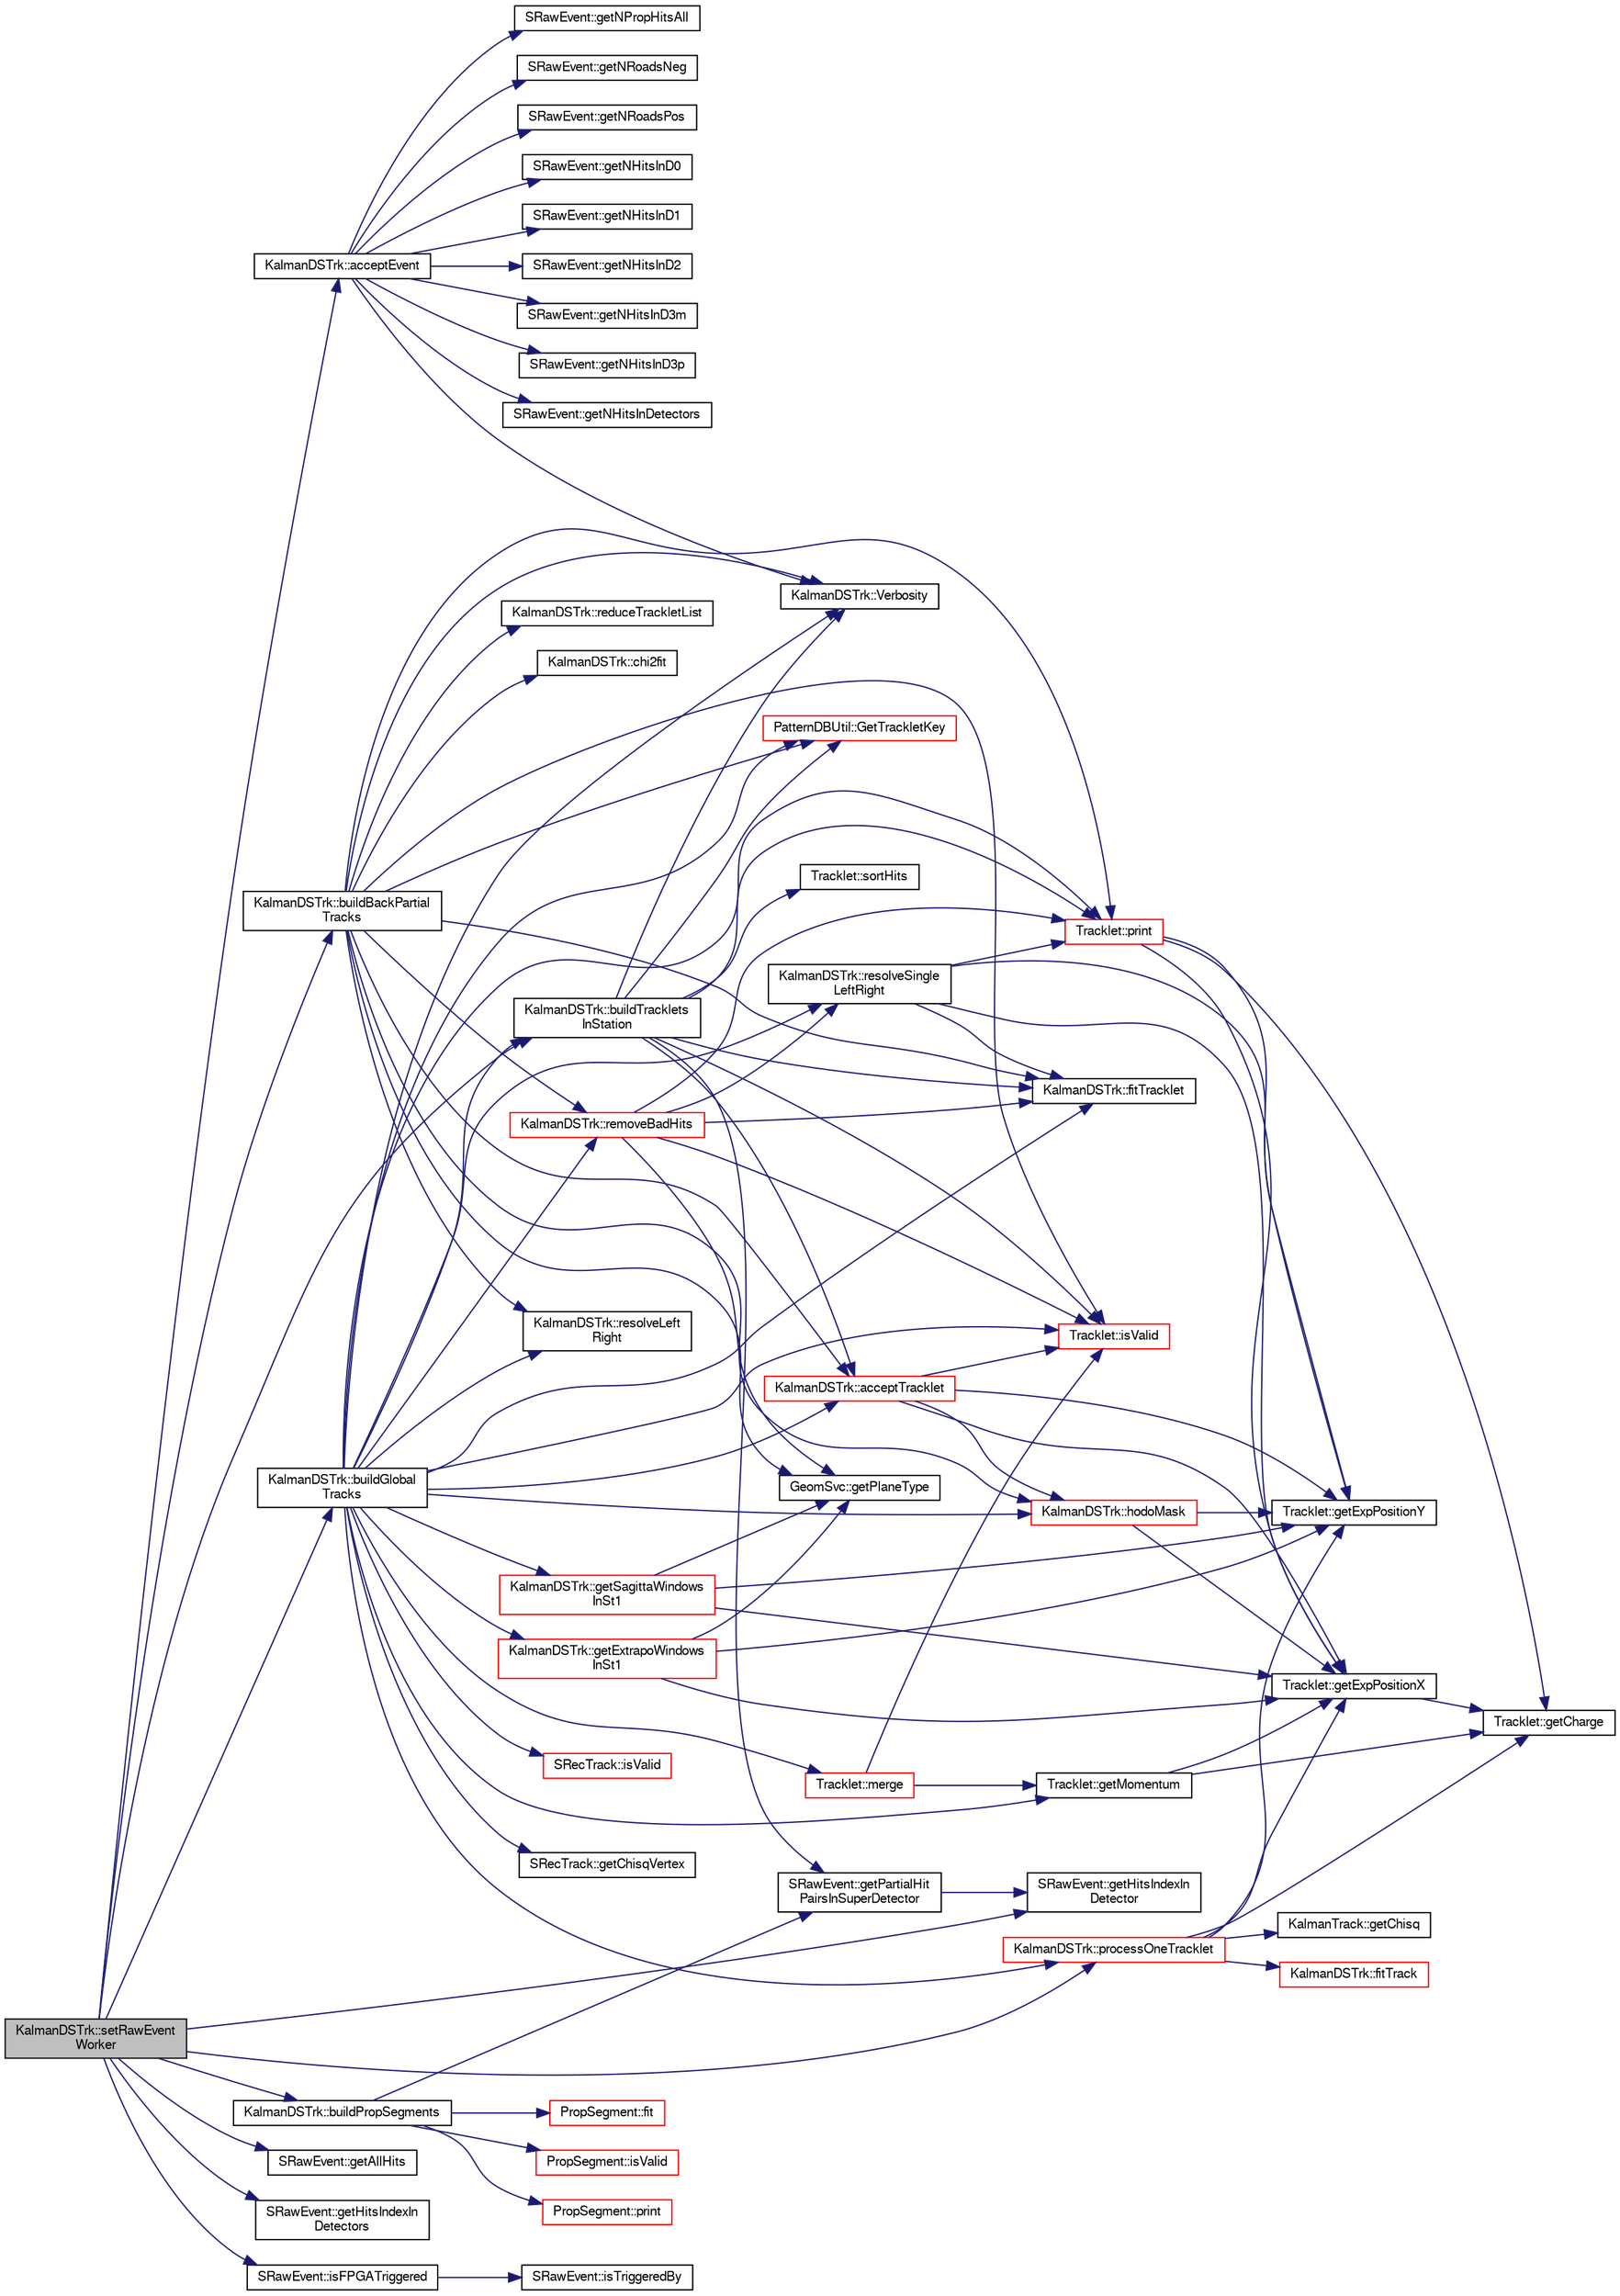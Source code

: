 digraph "KalmanDSTrk::setRawEventWorker"
{
  bgcolor="transparent";
  edge [fontname="FreeSans",fontsize="10",labelfontname="FreeSans",labelfontsize="10"];
  node [fontname="FreeSans",fontsize="10",shape=record];
  rankdir="LR";
  Node1 [label="KalmanDSTrk::setRawEvent\lWorker",height=0.2,width=0.4,color="black", fillcolor="grey75", style="filled" fontcolor="black"];
  Node1 -> Node2 [color="midnightblue",fontsize="10",style="solid",fontname="FreeSans"];
  Node2 [label="KalmanDSTrk::acceptEvent",height=0.2,width=0.4,color="black",URL="$db/daa/classKalmanDSTrk.html#a46465ba7b2d935c327e745d75e84e987"];
  Node2 -> Node3 [color="midnightblue",fontsize="10",style="solid",fontname="FreeSans"];
  Node3 [label="SRawEvent::getNHitsInD0",height=0.2,width=0.4,color="black",URL="$d5/d83/classSRawEvent.html#a84f2a0a27b8d7199dcfa8646c7329dc9"];
  Node2 -> Node4 [color="midnightblue",fontsize="10",style="solid",fontname="FreeSans"];
  Node4 [label="SRawEvent::getNHitsInD1",height=0.2,width=0.4,color="black",URL="$d5/d83/classSRawEvent.html#ac10b1d4d7c1fde5b3e03fc2aa9971913"];
  Node2 -> Node5 [color="midnightblue",fontsize="10",style="solid",fontname="FreeSans"];
  Node5 [label="SRawEvent::getNHitsInD2",height=0.2,width=0.4,color="black",URL="$d5/d83/classSRawEvent.html#a1238414467b0d6c43cc758d02b534735"];
  Node2 -> Node6 [color="midnightblue",fontsize="10",style="solid",fontname="FreeSans"];
  Node6 [label="SRawEvent::getNHitsInD3m",height=0.2,width=0.4,color="black",URL="$d5/d83/classSRawEvent.html#a7c85d67df3f2574239ec029c7bfcb8d1"];
  Node2 -> Node7 [color="midnightblue",fontsize="10",style="solid",fontname="FreeSans"];
  Node7 [label="SRawEvent::getNHitsInD3p",height=0.2,width=0.4,color="black",URL="$d5/d83/classSRawEvent.html#a601369467e3de8acba7805a423d18170"];
  Node2 -> Node8 [color="midnightblue",fontsize="10",style="solid",fontname="FreeSans"];
  Node8 [label="SRawEvent::getNHitsInDetectors",height=0.2,width=0.4,color="black",URL="$d5/d83/classSRawEvent.html#ae4c7a5d280af8b58c18c2a1418b6fbbf"];
  Node2 -> Node9 [color="midnightblue",fontsize="10",style="solid",fontname="FreeSans"];
  Node9 [label="SRawEvent::getNPropHitsAll",height=0.2,width=0.4,color="black",URL="$d5/d83/classSRawEvent.html#a1e355c6faa8ee118d23dcc4e30ed65a7"];
  Node2 -> Node10 [color="midnightblue",fontsize="10",style="solid",fontname="FreeSans"];
  Node10 [label="SRawEvent::getNRoadsNeg",height=0.2,width=0.4,color="black",URL="$d5/d83/classSRawEvent.html#a3154afa4fc43e08609234da5399a4eb9"];
  Node2 -> Node11 [color="midnightblue",fontsize="10",style="solid",fontname="FreeSans"];
  Node11 [label="SRawEvent::getNRoadsPos",height=0.2,width=0.4,color="black",URL="$d5/d83/classSRawEvent.html#aa173a02ca8df4bf08b3cda92d20402a7"];
  Node2 -> Node12 [color="midnightblue",fontsize="10",style="solid",fontname="FreeSans"];
  Node12 [label="KalmanDSTrk::Verbosity",height=0.2,width=0.4,color="black",URL="$db/daa/classKalmanDSTrk.html#a27c1f448833fb11030e9e14edaab1de4"];
  Node1 -> Node13 [color="midnightblue",fontsize="10",style="solid",fontname="FreeSans"];
  Node13 [label="KalmanDSTrk::buildBackPartial\lTracks",height=0.2,width=0.4,color="black",URL="$db/daa/classKalmanDSTrk.html#a1d246a6aacb8828783f887e82bb74cd1"];
  Node13 -> Node14 [color="midnightblue",fontsize="10",style="solid",fontname="FreeSans"];
  Node14 [label="KalmanDSTrk::acceptTracklet",height=0.2,width=0.4,color="red",URL="$db/daa/classKalmanDSTrk.html#ac07dbe14e15a8c5fbbca52c118865d33"];
  Node14 -> Node15 [color="midnightblue",fontsize="10",style="solid",fontname="FreeSans"];
  Node15 [label="Tracklet::getExpPositionX",height=0.2,width=0.4,color="black",URL="$d2/d26/classTracklet.html#a34dc65d53a8d13dd4f2cf35ee7f24573"];
  Node15 -> Node16 [color="midnightblue",fontsize="10",style="solid",fontname="FreeSans"];
  Node16 [label="Tracklet::getCharge",height=0.2,width=0.4,color="black",URL="$d2/d26/classTracklet.html#a1f2be06375c110356dabc35f1033ea73"];
  Node14 -> Node17 [color="midnightblue",fontsize="10",style="solid",fontname="FreeSans"];
  Node17 [label="Tracklet::getExpPositionY",height=0.2,width=0.4,color="black",URL="$d2/d26/classTracklet.html#acfa229de89a95c51f515f9fec5763108"];
  Node14 -> Node18 [color="midnightblue",fontsize="10",style="solid",fontname="FreeSans"];
  Node18 [label="KalmanDSTrk::hodoMask",height=0.2,width=0.4,color="red",URL="$db/daa/classKalmanDSTrk.html#ad56551b49302a8483ec62d2e5b830085"];
  Node18 -> Node15 [color="midnightblue",fontsize="10",style="solid",fontname="FreeSans"];
  Node18 -> Node17 [color="midnightblue",fontsize="10",style="solid",fontname="FreeSans"];
  Node14 -> Node19 [color="midnightblue",fontsize="10",style="solid",fontname="FreeSans"];
  Node19 [label="Tracklet::isValid",height=0.2,width=0.4,color="red",URL="$d2/d26/classTracklet.html#aca9d101f5ea9336e2e64e9417735b960",tooltip="isValid returns non zero if object contains vailid data "];
  Node13 -> Node20 [color="midnightblue",fontsize="10",style="solid",fontname="FreeSans"];
  Node20 [label="KalmanDSTrk::chi2fit",height=0.2,width=0.4,color="black",URL="$db/daa/classKalmanDSTrk.html#a09765880f77c3455666b6e4504aeeae4"];
  Node13 -> Node21 [color="midnightblue",fontsize="10",style="solid",fontname="FreeSans"];
  Node21 [label="KalmanDSTrk::fitTracklet",height=0.2,width=0.4,color="black",URL="$db/daa/classKalmanDSTrk.html#a7f85c61feb66250b806bbeb6b2b71ff1"];
  Node13 -> Node22 [color="midnightblue",fontsize="10",style="solid",fontname="FreeSans"];
  Node22 [label="GeomSvc::getPlaneType",height=0.2,width=0.4,color="black",URL="$d0/da0/classGeomSvc.html#ac22b1c50a84423eb7aa7792595c2fca1"];
  Node13 -> Node23 [color="midnightblue",fontsize="10",style="solid",fontname="FreeSans"];
  Node23 [label="PatternDBUtil::GetTrackletKey",height=0.2,width=0.4,color="red",URL="$d2/d0e/classPatternDBUtil.html#aed9e2391bc8fb196796eacee685ef5db"];
  Node13 -> Node18 [color="midnightblue",fontsize="10",style="solid",fontname="FreeSans"];
  Node13 -> Node19 [color="midnightblue",fontsize="10",style="solid",fontname="FreeSans"];
  Node13 -> Node24 [color="midnightblue",fontsize="10",style="solid",fontname="FreeSans"];
  Node24 [label="Tracklet::print",height=0.2,width=0.4,color="red",URL="$d2/d26/classTracklet.html#ae35d72a1a17879f996f97a31df948db4"];
  Node24 -> Node16 [color="midnightblue",fontsize="10",style="solid",fontname="FreeSans"];
  Node24 -> Node15 [color="midnightblue",fontsize="10",style="solid",fontname="FreeSans"];
  Node24 -> Node17 [color="midnightblue",fontsize="10",style="solid",fontname="FreeSans"];
  Node13 -> Node25 [color="midnightblue",fontsize="10",style="solid",fontname="FreeSans"];
  Node25 [label="KalmanDSTrk::reduceTrackletList",height=0.2,width=0.4,color="black",URL="$db/daa/classKalmanDSTrk.html#af5c2d3174a10c0d0d0e8b44e4559242e"];
  Node13 -> Node26 [color="midnightblue",fontsize="10",style="solid",fontname="FreeSans"];
  Node26 [label="KalmanDSTrk::removeBadHits",height=0.2,width=0.4,color="red",URL="$db/daa/classKalmanDSTrk.html#a3f6e88dab44e27eebd46211c27a144ec"];
  Node26 -> Node21 [color="midnightblue",fontsize="10",style="solid",fontname="FreeSans"];
  Node26 -> Node22 [color="midnightblue",fontsize="10",style="solid",fontname="FreeSans"];
  Node26 -> Node19 [color="midnightblue",fontsize="10",style="solid",fontname="FreeSans"];
  Node26 -> Node24 [color="midnightblue",fontsize="10",style="solid",fontname="FreeSans"];
  Node26 -> Node27 [color="midnightblue",fontsize="10",style="solid",fontname="FreeSans"];
  Node27 [label="KalmanDSTrk::resolveSingle\lLeftRight",height=0.2,width=0.4,color="black",URL="$db/daa/classKalmanDSTrk.html#a21fe29527e13bd2493781fc87c8c3a61"];
  Node27 -> Node21 [color="midnightblue",fontsize="10",style="solid",fontname="FreeSans"];
  Node27 -> Node15 [color="midnightblue",fontsize="10",style="solid",fontname="FreeSans"];
  Node27 -> Node17 [color="midnightblue",fontsize="10",style="solid",fontname="FreeSans"];
  Node27 -> Node24 [color="midnightblue",fontsize="10",style="solid",fontname="FreeSans"];
  Node13 -> Node28 [color="midnightblue",fontsize="10",style="solid",fontname="FreeSans"];
  Node28 [label="KalmanDSTrk::resolveLeft\lRight",height=0.2,width=0.4,color="black",URL="$db/daa/classKalmanDSTrk.html#a6b601939c8c3b95a8a4df5b4a25f550e"];
  Node13 -> Node12 [color="midnightblue",fontsize="10",style="solid",fontname="FreeSans"];
  Node1 -> Node29 [color="midnightblue",fontsize="10",style="solid",fontname="FreeSans"];
  Node29 [label="KalmanDSTrk::buildGlobal\lTracks",height=0.2,width=0.4,color="black",URL="$db/daa/classKalmanDSTrk.html#adf4981f081f2606bf3412851eaa62eb0"];
  Node29 -> Node14 [color="midnightblue",fontsize="10",style="solid",fontname="FreeSans"];
  Node29 -> Node30 [color="midnightblue",fontsize="10",style="solid",fontname="FreeSans"];
  Node30 [label="KalmanDSTrk::buildTracklets\lInStation",height=0.2,width=0.4,color="black",URL="$db/daa/classKalmanDSTrk.html#ab77ac8dc274c5df2658d12c96494d29e",tooltip="Tracklet finding stuff. "];
  Node30 -> Node14 [color="midnightblue",fontsize="10",style="solid",fontname="FreeSans"];
  Node30 -> Node21 [color="midnightblue",fontsize="10",style="solid",fontname="FreeSans"];
  Node30 -> Node31 [color="midnightblue",fontsize="10",style="solid",fontname="FreeSans"];
  Node31 [label="SRawEvent::getPartialHit\lPairsInSuperDetector",height=0.2,width=0.4,color="black",URL="$d5/d83/classSRawEvent.html#a33468312a0fdd8ebe82ce5f56ce0f1c8"];
  Node31 -> Node32 [color="midnightblue",fontsize="10",style="solid",fontname="FreeSans"];
  Node32 [label="SRawEvent::getHitsIndexIn\lDetector",height=0.2,width=0.4,color="black",URL="$d5/d83/classSRawEvent.html#acf9e10bcf22a77325de8cfc82dc772e0",tooltip="Gets. "];
  Node30 -> Node23 [color="midnightblue",fontsize="10",style="solid",fontname="FreeSans"];
  Node30 -> Node19 [color="midnightblue",fontsize="10",style="solid",fontname="FreeSans"];
  Node30 -> Node24 [color="midnightblue",fontsize="10",style="solid",fontname="FreeSans"];
  Node30 -> Node33 [color="midnightblue",fontsize="10",style="solid",fontname="FreeSans"];
  Node33 [label="Tracklet::sortHits",height=0.2,width=0.4,color="black",URL="$d2/d26/classTracklet.html#a517e8e0a3ccc7678ef2a0cdfa5f7168d"];
  Node30 -> Node12 [color="midnightblue",fontsize="10",style="solid",fontname="FreeSans"];
  Node29 -> Node21 [color="midnightblue",fontsize="10",style="solid",fontname="FreeSans"];
  Node29 -> Node34 [color="midnightblue",fontsize="10",style="solid",fontname="FreeSans"];
  Node34 [label="SRecTrack::getChisqVertex",height=0.2,width=0.4,color="black",URL="$d6/db1/classSRecTrack.html#afd6e6845e0b2b8a6ff5f0c5af61abb55"];
  Node29 -> Node35 [color="midnightblue",fontsize="10",style="solid",fontname="FreeSans"];
  Node35 [label="KalmanDSTrk::getExtrapoWindows\lInSt1",height=0.2,width=0.4,color="red",URL="$db/daa/classKalmanDSTrk.html#acbf1658718f2fbe59d795d6f41a20027"];
  Node35 -> Node15 [color="midnightblue",fontsize="10",style="solid",fontname="FreeSans"];
  Node35 -> Node17 [color="midnightblue",fontsize="10",style="solid",fontname="FreeSans"];
  Node35 -> Node22 [color="midnightblue",fontsize="10",style="solid",fontname="FreeSans"];
  Node29 -> Node36 [color="midnightblue",fontsize="10",style="solid",fontname="FreeSans"];
  Node36 [label="Tracklet::getMomentum",height=0.2,width=0.4,color="black",URL="$d2/d26/classTracklet.html#a766bdd8c80191d06012bb3d0b7d8c889"];
  Node36 -> Node16 [color="midnightblue",fontsize="10",style="solid",fontname="FreeSans"];
  Node36 -> Node15 [color="midnightblue",fontsize="10",style="solid",fontname="FreeSans"];
  Node29 -> Node37 [color="midnightblue",fontsize="10",style="solid",fontname="FreeSans"];
  Node37 [label="KalmanDSTrk::getSagittaWindows\lInSt1",height=0.2,width=0.4,color="red",URL="$db/daa/classKalmanDSTrk.html#a9478d29eb6c32ab6a465c6f9eed0f060"];
  Node37 -> Node15 [color="midnightblue",fontsize="10",style="solid",fontname="FreeSans"];
  Node37 -> Node17 [color="midnightblue",fontsize="10",style="solid",fontname="FreeSans"];
  Node37 -> Node22 [color="midnightblue",fontsize="10",style="solid",fontname="FreeSans"];
  Node29 -> Node23 [color="midnightblue",fontsize="10",style="solid",fontname="FreeSans"];
  Node29 -> Node18 [color="midnightblue",fontsize="10",style="solid",fontname="FreeSans"];
  Node29 -> Node38 [color="midnightblue",fontsize="10",style="solid",fontname="FreeSans"];
  Node38 [label="SRecTrack::isValid",height=0.2,width=0.4,color="red",URL="$d6/db1/classSRecTrack.html#a698b0cb0c6ebd209a0eeb514cc83a95e",tooltip="isValid returns non zero if object contains vailid data "];
  Node29 -> Node19 [color="midnightblue",fontsize="10",style="solid",fontname="FreeSans"];
  Node29 -> Node39 [color="midnightblue",fontsize="10",style="solid",fontname="FreeSans"];
  Node39 [label="Tracklet::merge",height=0.2,width=0.4,color="red",URL="$d2/d26/classTracklet.html#aee5b5f15d7f0485b9bb3897defcea876"];
  Node39 -> Node36 [color="midnightblue",fontsize="10",style="solid",fontname="FreeSans"];
  Node39 -> Node19 [color="midnightblue",fontsize="10",style="solid",fontname="FreeSans"];
  Node29 -> Node24 [color="midnightblue",fontsize="10",style="solid",fontname="FreeSans"];
  Node29 -> Node40 [color="midnightblue",fontsize="10",style="solid",fontname="FreeSans"];
  Node40 [label="KalmanDSTrk::processOneTracklet",height=0.2,width=0.4,color="red",URL="$db/daa/classKalmanDSTrk.html#ace95cba717e2c3b24dfb46e8d458f61a",tooltip="Track fitting stuff. "];
  Node40 -> Node41 [color="midnightblue",fontsize="10",style="solid",fontname="FreeSans"];
  Node41 [label="KalmanDSTrk::fitTrack",height=0.2,width=0.4,color="red",URL="$db/daa/classKalmanDSTrk.html#a6ef1da3cf3344ef3215f9618c1cfe21f"];
  Node40 -> Node16 [color="midnightblue",fontsize="10",style="solid",fontname="FreeSans"];
  Node40 -> Node42 [color="midnightblue",fontsize="10",style="solid",fontname="FreeSans"];
  Node42 [label="KalmanTrack::getChisq",height=0.2,width=0.4,color="black",URL="$d9/dc3/classKalmanTrack.html#ad5ef74d239b6c85ca6b3533866f72781"];
  Node40 -> Node15 [color="midnightblue",fontsize="10",style="solid",fontname="FreeSans"];
  Node40 -> Node17 [color="midnightblue",fontsize="10",style="solid",fontname="FreeSans"];
  Node29 -> Node26 [color="midnightblue",fontsize="10",style="solid",fontname="FreeSans"];
  Node29 -> Node28 [color="midnightblue",fontsize="10",style="solid",fontname="FreeSans"];
  Node29 -> Node27 [color="midnightblue",fontsize="10",style="solid",fontname="FreeSans"];
  Node29 -> Node12 [color="midnightblue",fontsize="10",style="solid",fontname="FreeSans"];
  Node1 -> Node43 [color="midnightblue",fontsize="10",style="solid",fontname="FreeSans"];
  Node43 [label="KalmanDSTrk::buildPropSegments",height=0.2,width=0.4,color="black",URL="$db/daa/classKalmanDSTrk.html#ac715ce9ee791825f2f65dfd77e6909ba"];
  Node43 -> Node44 [color="midnightblue",fontsize="10",style="solid",fontname="FreeSans"];
  Node44 [label="PropSegment::fit",height=0.2,width=0.4,color="red",URL="$d0/d1e/classPropSegment.html#a50efd15badce32c007c6e1178b2ce977"];
  Node43 -> Node31 [color="midnightblue",fontsize="10",style="solid",fontname="FreeSans"];
  Node43 -> Node45 [color="midnightblue",fontsize="10",style="solid",fontname="FreeSans"];
  Node45 [label="PropSegment::isValid",height=0.2,width=0.4,color="red",URL="$d0/d1e/classPropSegment.html#a611e23de53072596ca60acbdfd397345",tooltip="isValid returns non zero if object contains vailid data "];
  Node43 -> Node46 [color="midnightblue",fontsize="10",style="solid",fontname="FreeSans"];
  Node46 [label="PropSegment::print",height=0.2,width=0.4,color="red",URL="$d0/d1e/classPropSegment.html#a04dbc4d41941e680c639e94c335768c6"];
  Node1 -> Node30 [color="midnightblue",fontsize="10",style="solid",fontname="FreeSans"];
  Node1 -> Node47 [color="midnightblue",fontsize="10",style="solid",fontname="FreeSans"];
  Node47 [label="SRawEvent::getAllHits",height=0.2,width=0.4,color="black",URL="$d5/d83/classSRawEvent.html#abd6f13b04ed7155aa744111e9324aa41"];
  Node1 -> Node32 [color="midnightblue",fontsize="10",style="solid",fontname="FreeSans"];
  Node1 -> Node48 [color="midnightblue",fontsize="10",style="solid",fontname="FreeSans"];
  Node48 [label="SRawEvent::getHitsIndexIn\lDetectors",height=0.2,width=0.4,color="black",URL="$d5/d83/classSRawEvent.html#a31f6d565298d411c79bc0ddf21d7fd4c"];
  Node1 -> Node49 [color="midnightblue",fontsize="10",style="solid",fontname="FreeSans"];
  Node49 [label="SRawEvent::isFPGATriggered",height=0.2,width=0.4,color="black",URL="$d5/d83/classSRawEvent.html#aa5f45fc48942fadce059c3a7f29d577c"];
  Node49 -> Node50 [color="midnightblue",fontsize="10",style="solid",fontname="FreeSans"];
  Node50 [label="SRawEvent::isTriggeredBy",height=0.2,width=0.4,color="black",URL="$d5/d83/classSRawEvent.html#af76e9de8f920d84b8f368603c7b1743b"];
  Node1 -> Node40 [color="midnightblue",fontsize="10",style="solid",fontname="FreeSans"];
}

